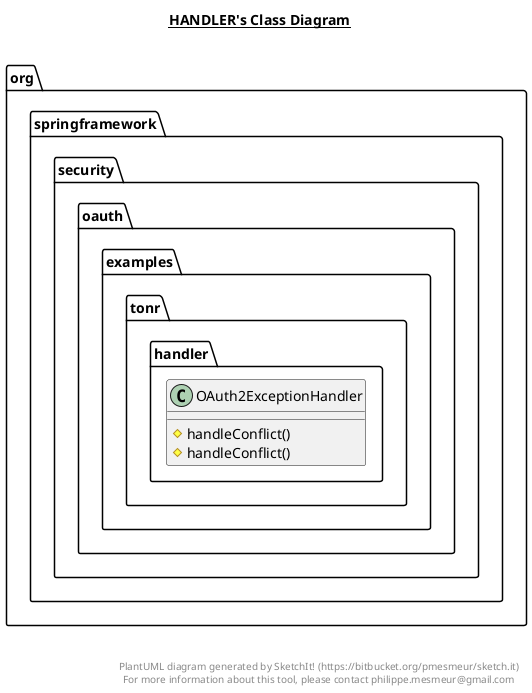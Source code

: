 @startuml

title __HANDLER's Class Diagram__\n

  namespace org.springframework.security.oauth.examples.tonr {
    namespace handler {
      class org.springframework.security.oauth.examples.tonr.handler.OAuth2ExceptionHandler {
          # handleConflict()
          # handleConflict()
      }
    }
  }
  



right footer


PlantUML diagram generated by SketchIt! (https://bitbucket.org/pmesmeur/sketch.it)
For more information about this tool, please contact philippe.mesmeur@gmail.com
endfooter

@enduml
